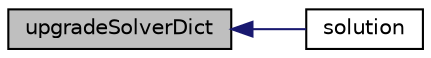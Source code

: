 digraph "upgradeSolverDict"
{
  bgcolor="transparent";
  edge [fontname="Helvetica",fontsize="10",labelfontname="Helvetica",labelfontsize="10"];
  node [fontname="Helvetica",fontsize="10",shape=record];
  rankdir="LR";
  Node122 [label="upgradeSolverDict",height=0.2,width=0.4,color="black", fillcolor="grey75", style="filled", fontcolor="black"];
  Node122 -> Node123 [dir="back",color="midnightblue",fontsize="10",style="solid",fontname="Helvetica"];
  Node123 [label="solution",height=0.2,width=0.4,color="black",URL="$a28217.html#a362cf082ae4d7d191912eb43796a0e93",tooltip="Construct for given objectRegistry and dictionary. "];
}

